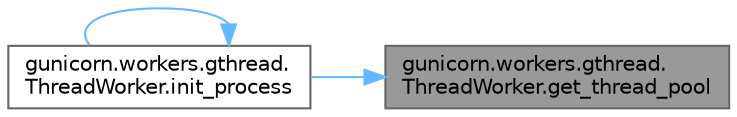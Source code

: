 digraph "gunicorn.workers.gthread.ThreadWorker.get_thread_pool"
{
 // LATEX_PDF_SIZE
  bgcolor="transparent";
  edge [fontname=Helvetica,fontsize=10,labelfontname=Helvetica,labelfontsize=10];
  node [fontname=Helvetica,fontsize=10,shape=box,height=0.2,width=0.4];
  rankdir="RL";
  Node1 [id="Node000001",label="gunicorn.workers.gthread.\lThreadWorker.get_thread_pool",height=0.2,width=0.4,color="gray40", fillcolor="grey60", style="filled", fontcolor="black",tooltip=" "];
  Node1 -> Node2 [id="edge1_Node000001_Node000002",dir="back",color="steelblue1",style="solid",tooltip=" "];
  Node2 [id="Node000002",label="gunicorn.workers.gthread.\lThreadWorker.init_process",height=0.2,width=0.4,color="grey40", fillcolor="white", style="filled",URL="$classgunicorn_1_1workers_1_1gthread_1_1_thread_worker.html#ac5f4c5052b806e88d12ea17dad52d221",tooltip=" "];
  Node2 -> Node2 [id="edge2_Node000002_Node000002",dir="back",color="steelblue1",style="solid",tooltip=" "];
}
